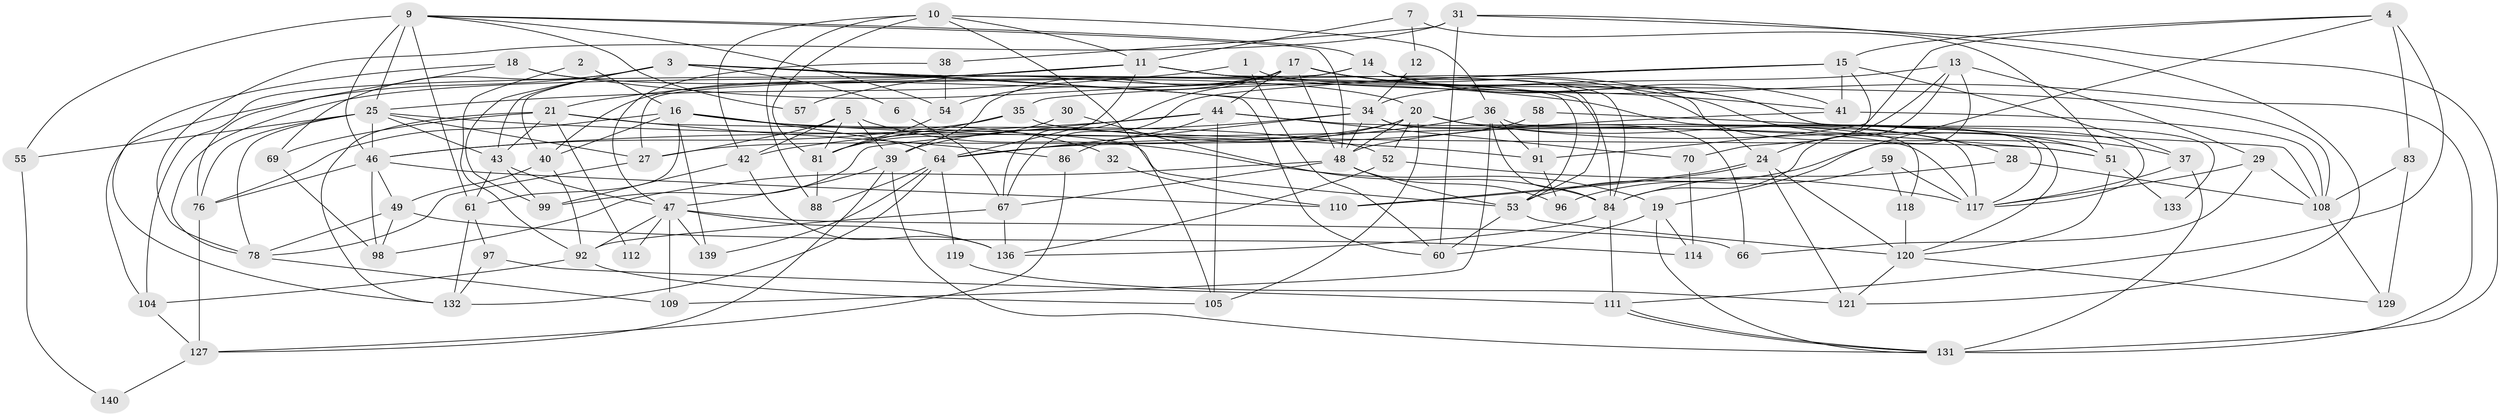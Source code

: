 // original degree distribution, {3: 0.24822695035460993, 2: 0.1347517730496454, 5: 0.1773049645390071, 4: 0.3049645390070922, 6: 0.07092198581560284, 7: 0.05673758865248227, 8: 0.0070921985815602835}
// Generated by graph-tools (version 1.1) at 2025/11/02/27/25 16:11:21]
// undirected, 92 vertices, 228 edges
graph export_dot {
graph [start="1"]
  node [color=gray90,style=filled];
  1 [super="+23"];
  2;
  3 [super="+45"];
  4 [super="+50"];
  5 [super="+8"];
  6;
  7;
  9 [super="+124"];
  10 [super="+101"];
  11 [super="+79"];
  12;
  13;
  14 [super="+85"];
  15 [super="+77"];
  16 [super="+113"];
  17 [super="+74"];
  18 [super="+82"];
  19 [super="+22"];
  20 [super="+89"];
  21 [super="+125"];
  24 [super="+26"];
  25 [super="+33"];
  27;
  28;
  29 [super="+90"];
  30;
  31 [super="+100"];
  32;
  34 [super="+123"];
  35;
  36 [super="+63"];
  37 [super="+56"];
  38;
  39 [super="+71"];
  40 [super="+107"];
  41;
  42 [super="+65"];
  43 [super="+137"];
  44 [super="+94"];
  46 [super="+93"];
  47 [super="+102"];
  48 [super="+62"];
  49 [super="+126"];
  51 [super="+128"];
  52;
  53 [super="+68"];
  54;
  55;
  57;
  58;
  59;
  60;
  61 [super="+75"];
  64 [super="+72"];
  66;
  67 [super="+73"];
  69 [super="+106"];
  70 [super="+80"];
  76;
  78 [super="+95"];
  81 [super="+115"];
  83;
  84 [super="+87"];
  86;
  88;
  91 [super="+116"];
  92 [super="+103"];
  96;
  97;
  98;
  99;
  104 [super="+138"];
  105;
  108 [super="+141"];
  109;
  110;
  111;
  112;
  114;
  117 [super="+130"];
  118;
  119;
  120 [super="+135"];
  121 [super="+122"];
  127;
  129;
  131 [super="+134"];
  132;
  133;
  136;
  139;
  140;
  1 -- 25;
  1 -- 60;
  1 -- 108;
  2 -- 16;
  2 -- 92;
  3 -- 84;
  3 -- 34;
  3 -- 43;
  3 -- 99;
  3 -- 6;
  3 -- 40;
  3 -- 60;
  3 -- 69;
  3 -- 104;
  3 -- 53;
  4 -- 15;
  4 -- 53;
  4 -- 83;
  4 -- 91;
  4 -- 111;
  5 -- 19;
  5 -- 39;
  5 -- 42;
  5 -- 27;
  5 -- 81;
  6 -- 67;
  7 -- 51;
  7 -- 11;
  7 -- 12;
  9 -- 54;
  9 -- 14;
  9 -- 25 [weight=2];
  9 -- 57;
  9 -- 48;
  9 -- 55;
  9 -- 61;
  9 -- 46;
  10 -- 42;
  10 -- 36;
  10 -- 81;
  10 -- 88;
  10 -- 105;
  10 -- 11;
  11 -- 84;
  11 -- 41;
  11 -- 64;
  11 -- 51;
  11 -- 21;
  11 -- 78;
  11 -- 104;
  12 -- 34;
  13 -- 19;
  13 -- 24;
  13 -- 34;
  13 -- 84;
  13 -- 29;
  14 -- 41;
  14 -- 57;
  14 -- 27;
  14 -- 117;
  14 -- 53;
  15 -- 35;
  15 -- 37;
  15 -- 70;
  15 -- 41;
  15 -- 67;
  16 -- 139;
  16 -- 40;
  16 -- 32;
  16 -- 64;
  16 -- 52;
  16 -- 76;
  16 -- 51;
  16 -- 61;
  17 -- 51;
  17 -- 44;
  17 -- 67;
  17 -- 24;
  17 -- 48;
  17 -- 133;
  17 -- 54;
  17 -- 39;
  17 -- 40;
  17 -- 131 [weight=2];
  18 -- 76;
  18 -- 20;
  18 -- 120;
  18 -- 132;
  19 -- 131;
  19 -- 114;
  19 -- 60;
  20 -- 52;
  20 -- 105;
  20 -- 48;
  20 -- 118;
  20 -- 39;
  20 -- 27;
  20 -- 28;
  20 -- 37;
  21 -- 132;
  21 -- 112;
  21 -- 53;
  21 -- 69;
  21 -- 86;
  21 -- 43;
  24 -- 110;
  24 -- 110;
  24 -- 120;
  24 -- 121;
  25 -- 27;
  25 -- 76;
  25 -- 55;
  25 -- 78;
  25 -- 91;
  25 -- 43;
  25 -- 46;
  27 -- 78;
  28 -- 108;
  28 -- 84;
  29 -- 66;
  29 -- 108;
  29 -- 117;
  30 -- 84;
  30 -- 81;
  31 -- 38;
  31 -- 131;
  31 -- 60;
  31 -- 78;
  31 -- 121;
  32 -- 110;
  34 -- 64;
  34 -- 117;
  34 -- 48;
  34 -- 42;
  34 -- 66;
  35 -- 81;
  35 -- 46;
  35 -- 51;
  36 -- 84;
  36 -- 91;
  36 -- 109;
  36 -- 64;
  36 -- 117;
  37 -- 131;
  37 -- 117;
  38 -- 54;
  38 -- 47;
  39 -- 127;
  39 -- 47;
  39 -- 131;
  40 -- 92;
  40 -- 49;
  41 -- 48;
  41 -- 108;
  42 -- 136;
  42 -- 99;
  43 -- 99;
  43 -- 47;
  43 -- 61;
  44 -- 99;
  44 -- 105;
  44 -- 86;
  44 -- 70;
  44 -- 117;
  44 -- 46;
  46 -- 98;
  46 -- 49;
  46 -- 110;
  46 -- 76;
  47 -- 92;
  47 -- 139;
  47 -- 112;
  47 -- 66;
  47 -- 136;
  47 -- 109;
  48 -- 96;
  48 -- 98;
  48 -- 67;
  48 -- 53;
  49 -- 78;
  49 -- 98;
  49 -- 114;
  51 -- 120;
  51 -- 133;
  52 -- 136;
  52 -- 117;
  53 -- 120;
  53 -- 60;
  54 -- 81;
  55 -- 140;
  58 -- 91;
  58 -- 108;
  58 -- 64;
  59 -- 117 [weight=2];
  59 -- 118;
  59 -- 96;
  61 -- 132;
  61 -- 97;
  64 -- 88;
  64 -- 132;
  64 -- 139;
  64 -- 119;
  67 -- 92;
  67 -- 136;
  69 -- 98;
  70 -- 114;
  76 -- 127;
  78 -- 109;
  81 -- 88;
  83 -- 108;
  83 -- 129;
  84 -- 111 [weight=2];
  84 -- 136;
  86 -- 127;
  91 -- 96;
  92 -- 105;
  92 -- 104;
  97 -- 132;
  97 -- 111;
  104 -- 127;
  108 -- 129;
  111 -- 131;
  111 -- 131;
  118 -- 120;
  119 -- 121;
  120 -- 129;
  120 -- 121;
  127 -- 140;
}
